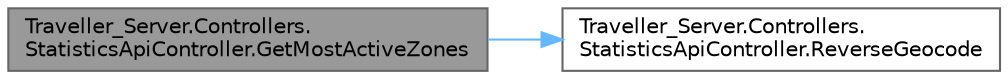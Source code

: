 digraph "Traveller_Server.Controllers.StatisticsApiController.GetMostActiveZones"
{
 // LATEX_PDF_SIZE
  bgcolor="transparent";
  edge [fontname=Helvetica,fontsize=10,labelfontname=Helvetica,labelfontsize=10];
  node [fontname=Helvetica,fontsize=10,shape=box,height=0.2,width=0.4];
  rankdir="LR";
  Node1 [label="Traveller_Server.Controllers.\lStatisticsApiController.GetMostActiveZones",height=0.2,width=0.4,color="gray40", fillcolor="grey60", style="filled", fontcolor="black",tooltip="Retrieves the five most active zones based on the number of courses that start in each zone."];
  Node1 -> Node2 [color="steelblue1",style="solid"];
  Node2 [label="Traveller_Server.Controllers.\lStatisticsApiController.ReverseGeocode",height=0.2,width=0.4,color="grey40", fillcolor="white", style="filled",URL="$class_traveller___server_1_1_controllers_1_1_statistics_api_controller.html#a2c3e401a164172bcc3881ae9c2422698",tooltip="Transforms coordinates into the name of a location via geocoding."];
}
